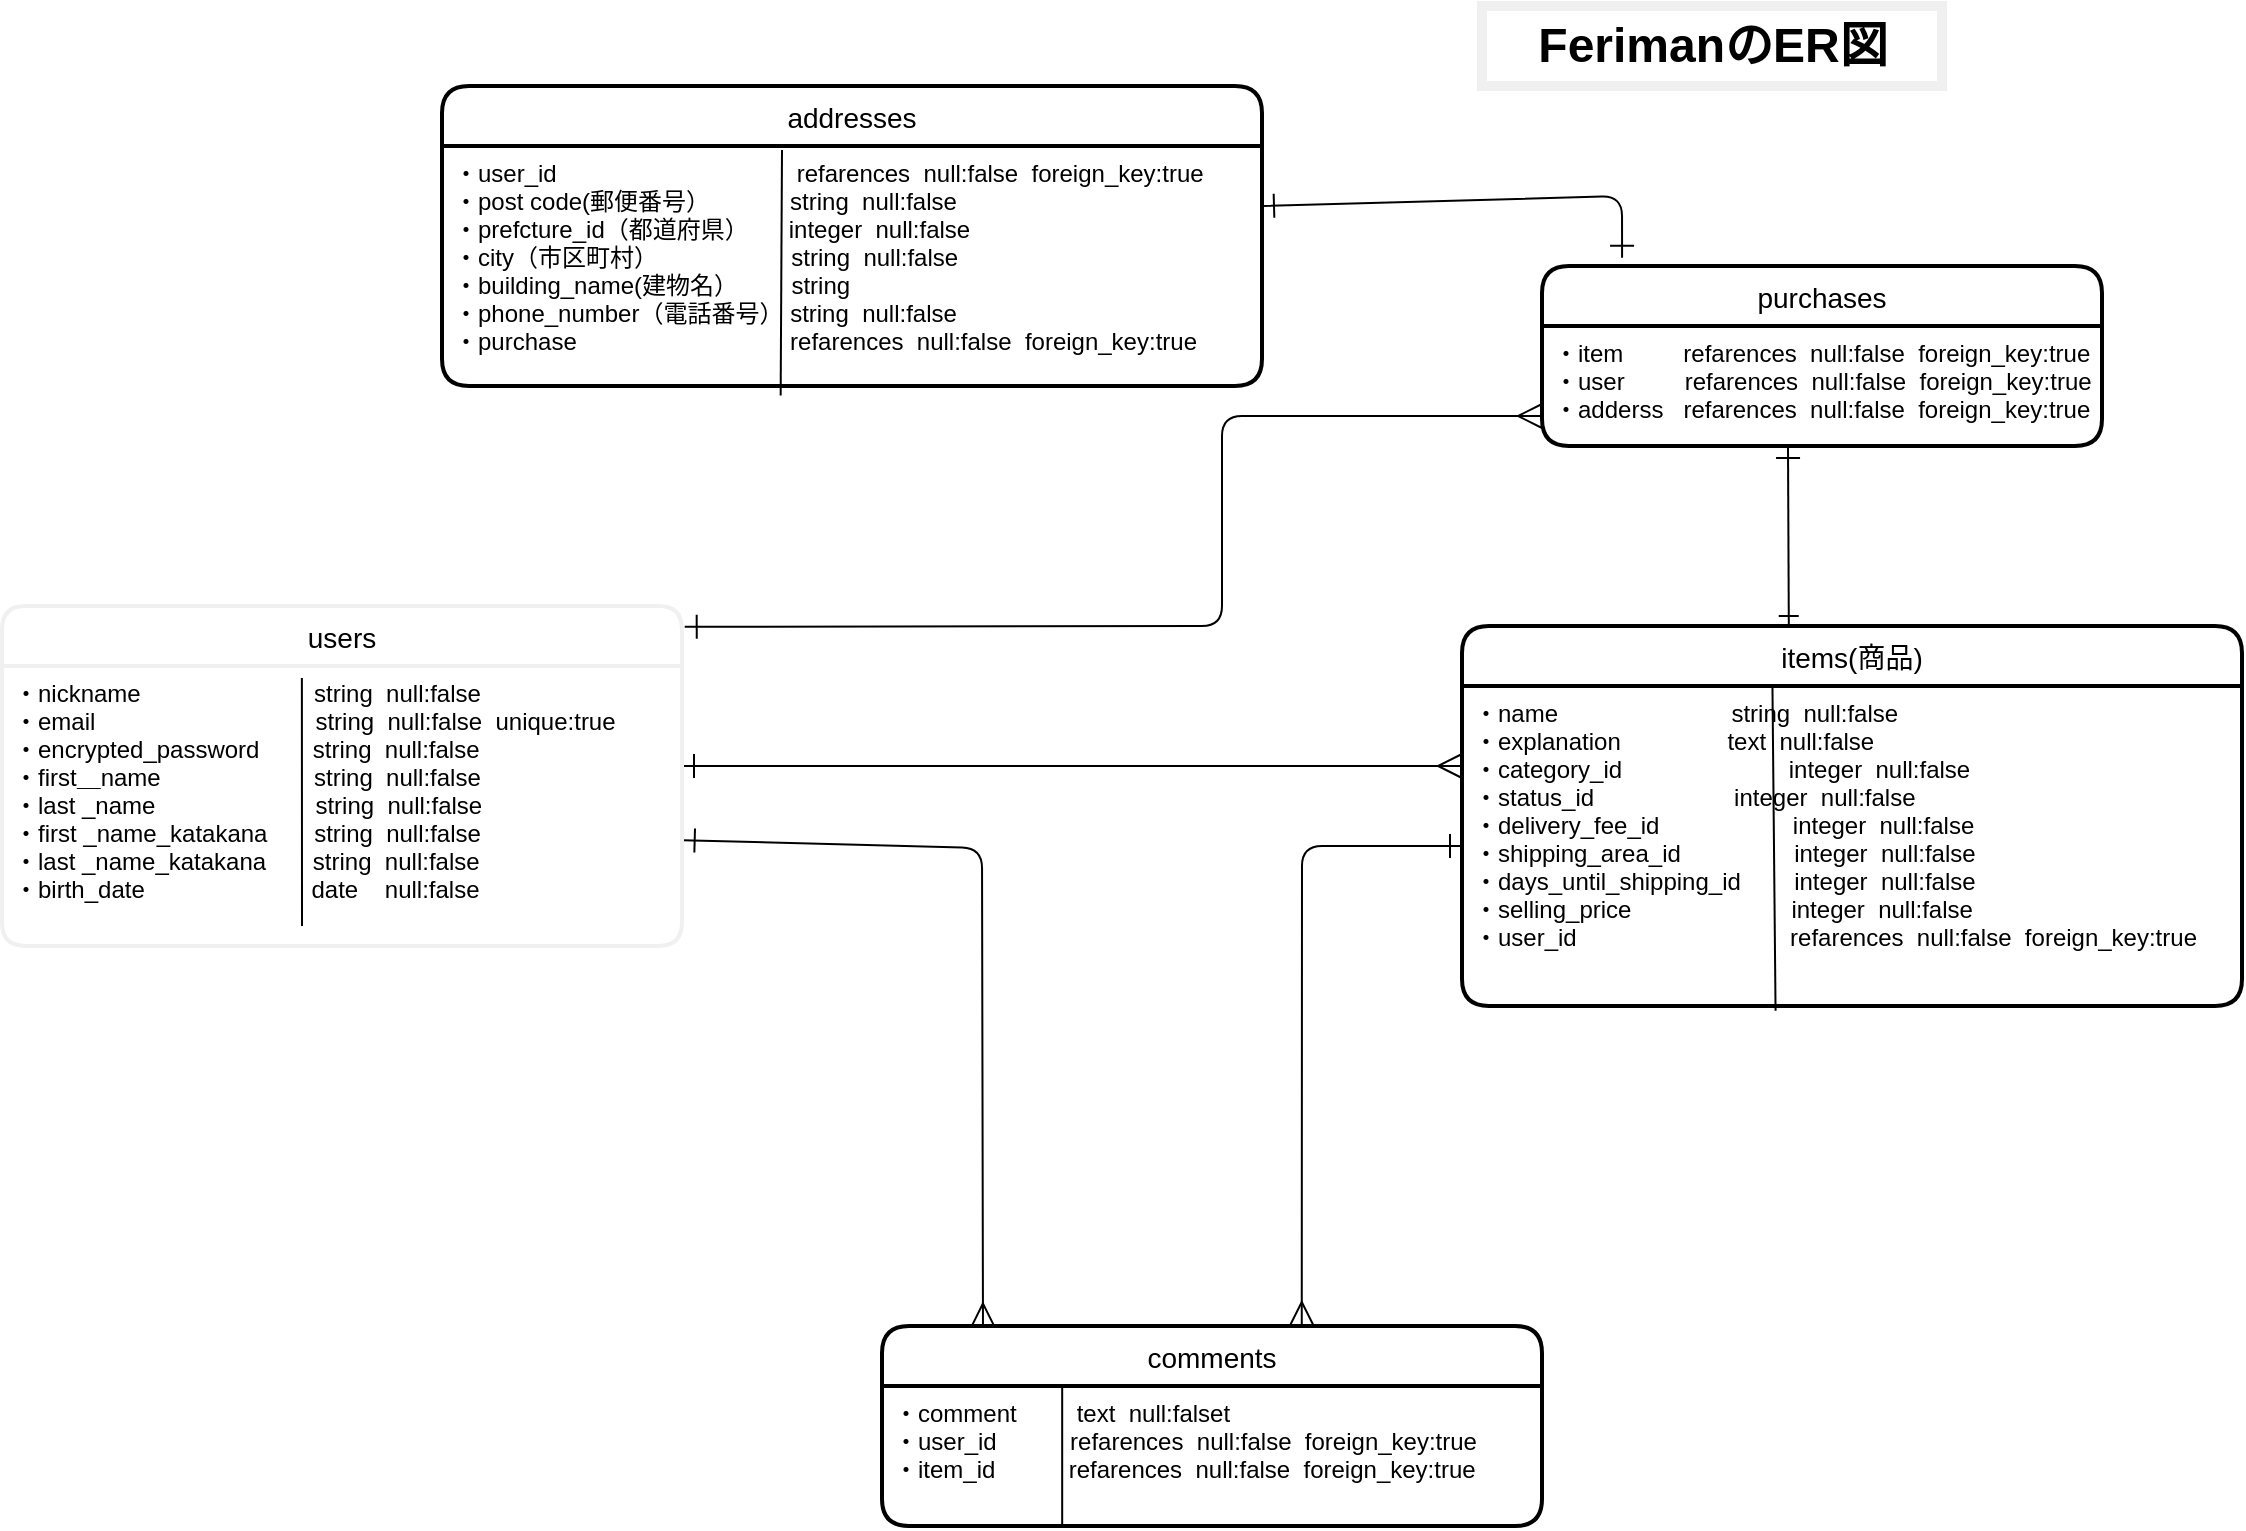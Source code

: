 <mxfile version="13.6.5">
    <diagram id="TFbjJtptHaoXQfsU_HTK" name="ページ1">
        <mxGraphModel dx="814" dy="507" grid="1" gridSize="10" guides="1" tooltips="1" connect="1" arrows="1" fold="1" page="1" pageScale="1" pageWidth="1169" pageHeight="827" math="0" shadow="0">
            <root>
                <mxCell id="0"/>
                <mxCell id="1" parent="0"/>
                <mxCell id="7" value="addresses" style="swimlane;childLayout=stackLayout;horizontal=1;startSize=30;horizontalStack=0;rounded=1;fontSize=14;fontStyle=0;strokeWidth=2;resizeParent=0;resizeLast=1;shadow=0;dashed=0;align=center;" vertex="1" parent="1">
                    <mxGeometry x="250" y="60" width="410" height="150" as="geometry"/>
                </mxCell>
                <mxCell id="8" value="・user_id　　　　　　　　　　refarences  null:false  foreign_key:true&#10;・post code(郵便番号）            string  null:false&#10;・prefcture_id（都道府県）      integer  null:false&#10;・city（市区町村）                    string  null:false&#10;・building_name(建物名）        string  &#10;・phone_number（電話番号） string  null:false&#10;・purchase                                refarences  null:false  foreign_key:true&#10;" style="align=left;strokeColor=none;fillColor=none;spacingLeft=4;fontSize=12;verticalAlign=top;resizable=0;rotatable=0;part=1;" vertex="1" parent="7">
                    <mxGeometry y="30" width="410" height="120" as="geometry"/>
                </mxCell>
                <mxCell id="11" value="" style="endArrow=none;html=1;entryX=0.413;entryY=1.04;entryDx=0;entryDy=0;entryPerimeter=0;" edge="1" parent="7" target="8">
                    <mxGeometry width="50" height="50" relative="1" as="geometry">
                        <mxPoint x="170" y="32" as="sourcePoint"/>
                        <mxPoint x="170" y="140" as="targetPoint"/>
                    </mxGeometry>
                </mxCell>
                <mxCell id="18" value="items(商品)" style="swimlane;childLayout=stackLayout;horizontal=1;startSize=30;horizontalStack=0;rounded=1;fontSize=14;fontStyle=0;strokeWidth=2;resizeParent=0;resizeLast=1;shadow=0;dashed=0;align=center;" parent="1" vertex="1">
                    <mxGeometry x="760" y="330" width="390" height="190" as="geometry"/>
                </mxCell>
                <mxCell id="19" value="・name                          string  null:false&#10;・explanation                text  null:false&#10;・category_id                         integer  null:false  &#10;・status_id                     integer  null:false&#10;・delivery_fee_id                    integer  null:false&#10;・shipping_area_id                 integer  null:false&#10;・days_until_shipping_id        integer  null:false&#10;・selling_price                        integer  null:false&#10;・user_id                                refarences  null:false  foreign_key:true" style="align=left;strokeColor=none;fillColor=none;spacingLeft=4;fontSize=12;verticalAlign=top;resizable=0;rotatable=0;part=1;" parent="18" vertex="1">
                    <mxGeometry y="30" width="390" height="160" as="geometry"/>
                </mxCell>
                <mxCell id="28" value="" style="endArrow=none;html=1;entryX=0.398;entryY=-0.003;entryDx=0;entryDy=0;entryPerimeter=0;exitX=0.402;exitY=1.015;exitDx=0;exitDy=0;exitPerimeter=0;" parent="18" edge="1" target="19" source="19">
                    <mxGeometry width="50" height="50" relative="1" as="geometry">
                        <mxPoint x="140" y="180" as="sourcePoint"/>
                        <mxPoint x="132" y="32" as="targetPoint"/>
                    </mxGeometry>
                </mxCell>
                <mxCell id="57" value="" style="endArrow=ERmany;html=1;rounded=1;entryX=0;entryY=0.75;entryDx=0;entryDy=0;startArrow=ERone;startFill=0;endFill=0;endSize=10;startSize=10;exitX=1.004;exitY=0.061;exitDx=0;exitDy=0;jumpStyle=none;exitPerimeter=0;" edge="1" parent="1" source="2" target="56">
                    <mxGeometry relative="1" as="geometry">
                        <mxPoint x="121" y="489" as="sourcePoint"/>
                        <mxPoint x="270" y="580" as="targetPoint"/>
                        <Array as="points">
                            <mxPoint x="640" y="330"/>
                            <mxPoint x="640" y="225"/>
                        </Array>
                    </mxGeometry>
                </mxCell>
                <mxCell id="55" value="purchases" style="swimlane;childLayout=stackLayout;horizontal=1;startSize=30;horizontalStack=0;rounded=1;fontSize=14;fontStyle=0;strokeWidth=2;resizeParent=0;resizeLast=1;shadow=0;dashed=0;align=center;" vertex="1" parent="1">
                    <mxGeometry x="800" y="150" width="280" height="90" as="geometry"/>
                </mxCell>
                <mxCell id="56" value="・item         refarences  null:false  foreign_key:true&#10;・user         refarences  null:false  foreign_key:true&#10;・adderss   refarences  null:false  foreign_key:true&#10;        " style="align=left;strokeColor=none;fillColor=none;spacingLeft=4;fontSize=12;verticalAlign=top;resizable=0;rotatable=0;part=1;" vertex="1" parent="55">
                    <mxGeometry y="30" width="280" height="60" as="geometry"/>
                </mxCell>
                <mxCell id="50" value="" style="endArrow=ERone;html=1;entryX=1.001;entryY=0.622;entryDx=0;entryDy=0;entryPerimeter=0;exitX=0.153;exitY=0.008;exitDx=0;exitDy=0;exitPerimeter=0;startArrow=ERmany;startFill=0;endFill=0;endSize=10;startSize=10;" parent="1" source="38" target="3" edge="1">
                    <mxGeometry width="50" height="50" relative="1" as="geometry">
                        <mxPoint x="520" y="660" as="sourcePoint"/>
                        <mxPoint x="420" y="530" as="targetPoint"/>
                        <Array as="points">
                            <mxPoint x="520" y="441"/>
                        </Array>
                    </mxGeometry>
                </mxCell>
                <mxCell id="51" value="" style="endArrow=ERmany;html=1;entryX=0;entryY=0.25;entryDx=0;entryDy=0;startArrow=ERone;startFill=0;endFill=0;endSize=10;startSize=10;" parent="1" target="19" edge="1">
                    <mxGeometry width="50" height="50" relative="1" as="geometry">
                        <mxPoint x="370" y="400" as="sourcePoint"/>
                        <mxPoint x="420" y="350" as="targetPoint"/>
                    </mxGeometry>
                </mxCell>
                <mxCell id="52" value="" style="endArrow=ERone;html=1;entryX=0;entryY=0.5;entryDx=0;entryDy=0;exitX=0.636;exitY=0;exitDx=0;exitDy=0;exitPerimeter=0;startArrow=ERmany;startFill=0;endFill=0;endSize=10;startSize=10;" parent="1" source="38" target="19" edge="1">
                    <mxGeometry width="50" height="50" relative="1" as="geometry">
                        <mxPoint x="680" y="650" as="sourcePoint"/>
                        <mxPoint x="650" y="530" as="targetPoint"/>
                        <Array as="points">
                            <mxPoint x="680" y="440"/>
                        </Array>
                    </mxGeometry>
                </mxCell>
                <mxCell id="54" value="FerimanのER図" style="text;fillColor=none;html=1;fontSize=24;fontStyle=1;verticalAlign=middle;align=center;strokeWidth=5;strokeColor=#f0f0f0;" parent="1" vertex="1">
                    <mxGeometry x="770" y="20" width="230" height="40" as="geometry"/>
                </mxCell>
                <mxCell id="2" value="users" style="swimlane;childLayout=stackLayout;horizontal=1;startSize=30;horizontalStack=0;rounded=1;fontSize=14;fontStyle=0;strokeWidth=2;resizeParent=0;resizeLast=1;shadow=0;dashed=0;align=center;arcSize=13;strokeColor=#F0F0F0;" parent="1" vertex="1">
                    <mxGeometry x="30" y="320" width="340" height="170" as="geometry">
                        <mxRectangle x="80" y="120" width="70" height="30" as="alternateBounds"/>
                    </mxGeometry>
                </mxCell>
                <mxCell id="3" value="・nickname                          string  null:false  &#10;・email                                 string  null:false  unique:true &#10;・encrypted_password        string  null:false     &#10;・first＿name                       string  null:false &#10;・last _name                        string  null:false&#10;・first _name_katakana       string  null:false&#10;・last _name_katakana       string  null:false&#10;・birth_date                         date    null:false &#10;&#10;" style="align=left;strokeColor=none;fillColor=none;spacingLeft=4;fontSize=12;verticalAlign=top;resizable=0;rotatable=0;part=1;" parent="2" vertex="1">
                    <mxGeometry y="30" width="340" height="140" as="geometry"/>
                </mxCell>
                <mxCell id="4" value="" style="endArrow=none;html=1;rounded=0;exitX=0.441;exitY=0.212;exitDx=0;exitDy=0;exitPerimeter=0;" parent="2" source="2" edge="1">
                    <mxGeometry relative="1" as="geometry">
                        <mxPoint x="129.5" y="30" as="sourcePoint"/>
                        <mxPoint x="150" y="139" as="targetPoint"/>
                        <Array as="points">
                            <mxPoint x="150" y="160"/>
                        </Array>
                    </mxGeometry>
                </mxCell>
                <mxCell id="61" value="" style="endArrow=ERone;html=1;exitX=0.419;exitY=0;exitDx=0;exitDy=0;exitPerimeter=0;startArrow=ERone;startFill=0;endFill=0;endSize=10;startSize=8;" edge="1" parent="1" source="18">
                    <mxGeometry width="50" height="50" relative="1" as="geometry">
                        <mxPoint x="923" y="320" as="sourcePoint"/>
                        <mxPoint x="923" y="240" as="targetPoint"/>
                    </mxGeometry>
                </mxCell>
                <mxCell id="38" value="comments" style="swimlane;childLayout=stackLayout;horizontal=1;startSize=30;horizontalStack=0;rounded=1;fontSize=14;fontStyle=0;strokeWidth=2;resizeParent=0;resizeLast=1;shadow=0;dashed=0;align=center;" parent="1" vertex="1">
                    <mxGeometry x="470" y="680" width="330" height="100" as="geometry"/>
                </mxCell>
                <mxCell id="39" value="・comment         text  null:falset &#10;・user_id           refarences  null:false  foreign_key:true&#10;・item_id           refarences  null:false  foreign_key:true" style="align=left;strokeColor=none;fillColor=none;spacingLeft=4;fontSize=12;verticalAlign=top;resizable=0;rotatable=0;part=1;" parent="38" vertex="1">
                    <mxGeometry y="30" width="330" height="70" as="geometry"/>
                </mxCell>
                <mxCell id="40" value="" style="endArrow=none;html=1;exitX=0.273;exitY=0.297;exitDx=0;exitDy=0;exitPerimeter=0;entryX=0.273;entryY=0.995;entryDx=0;entryDy=0;entryPerimeter=0;" parent="38" source="38" target="39" edge="1">
                    <mxGeometry width="50" height="50" relative="1" as="geometry">
                        <mxPoint x="110" y="-60" as="sourcePoint"/>
                        <mxPoint x="160" y="-110" as="targetPoint"/>
                    </mxGeometry>
                </mxCell>
                <mxCell id="62" value="" style="endArrow=ERone;html=1;entryX=1;entryY=0.25;entryDx=0;entryDy=0;exitX=0.143;exitY=-0.046;exitDx=0;exitDy=0;exitPerimeter=0;startArrow=ERone;startFill=0;endFill=0;endSize=10;startSize=10;" edge="1" parent="1" source="55" target="8">
                    <mxGeometry width="50" height="50" relative="1" as="geometry">
                        <mxPoint x="840" y="140" as="sourcePoint"/>
                        <mxPoint x="720" y="200" as="targetPoint"/>
                        <Array as="points">
                            <mxPoint x="840" y="115"/>
                        </Array>
                    </mxGeometry>
                </mxCell>
            </root>
        </mxGraphModel>
    </diagram>
</mxfile>